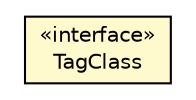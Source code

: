 #!/usr/local/bin/dot
#
# Class diagram 
# Generated by UMLGraph version R5_6-24-gf6e263 (http://www.umlgraph.org/)
#

digraph G {
	edge [fontname="Helvetica",fontsize=10,labelfontname="Helvetica",labelfontsize=10];
	node [fontname="Helvetica",fontsize=10,shape=plaintext];
	nodesep=0.25;
	ranksep=0.5;
	// org.universAAL.lddi.lib.ieeex73std.org.bn.coders.TagClass
	c8205097 [label=<<table title="org.universAAL.lddi.lib.ieeex73std.org.bn.coders.TagClass" border="0" cellborder="1" cellspacing="0" cellpadding="2" port="p" bgcolor="lemonChiffon" href="./TagClass.html">
		<tr><td><table border="0" cellspacing="0" cellpadding="1">
<tr><td align="center" balign="center"> &#171;interface&#187; </td></tr>
<tr><td align="center" balign="center"> TagClass </td></tr>
		</table></td></tr>
		</table>>, URL="./TagClass.html", fontname="Helvetica", fontcolor="black", fontsize=10.0];
}

